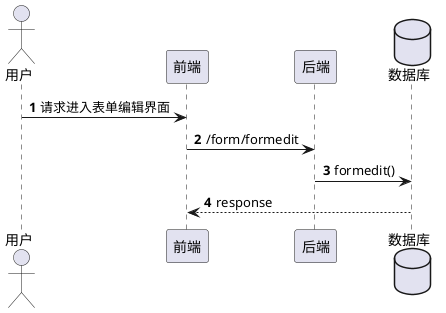 @startuml
'https://plantuml.com/sequence-diagram

autonumber

actor 用户
participant 前端
participant 后端
database 数据库

用户 -> 前端 : 请求进入表单编辑界面
前端 -> 后端 : /form/formedit
后端 -> 数据库 : formedit()
前端 <-- 数据库 : response
@enduml

1.用户进入表单编辑页面
2.前端向后端请求/form/formedit，参数：页面id
3.后端调用formedit(),通过页面id去获取关联的表名字段的注释，注释定义了表单字段组件JSON,获取到该JSON,
4.后端返回该JSON到前端。
